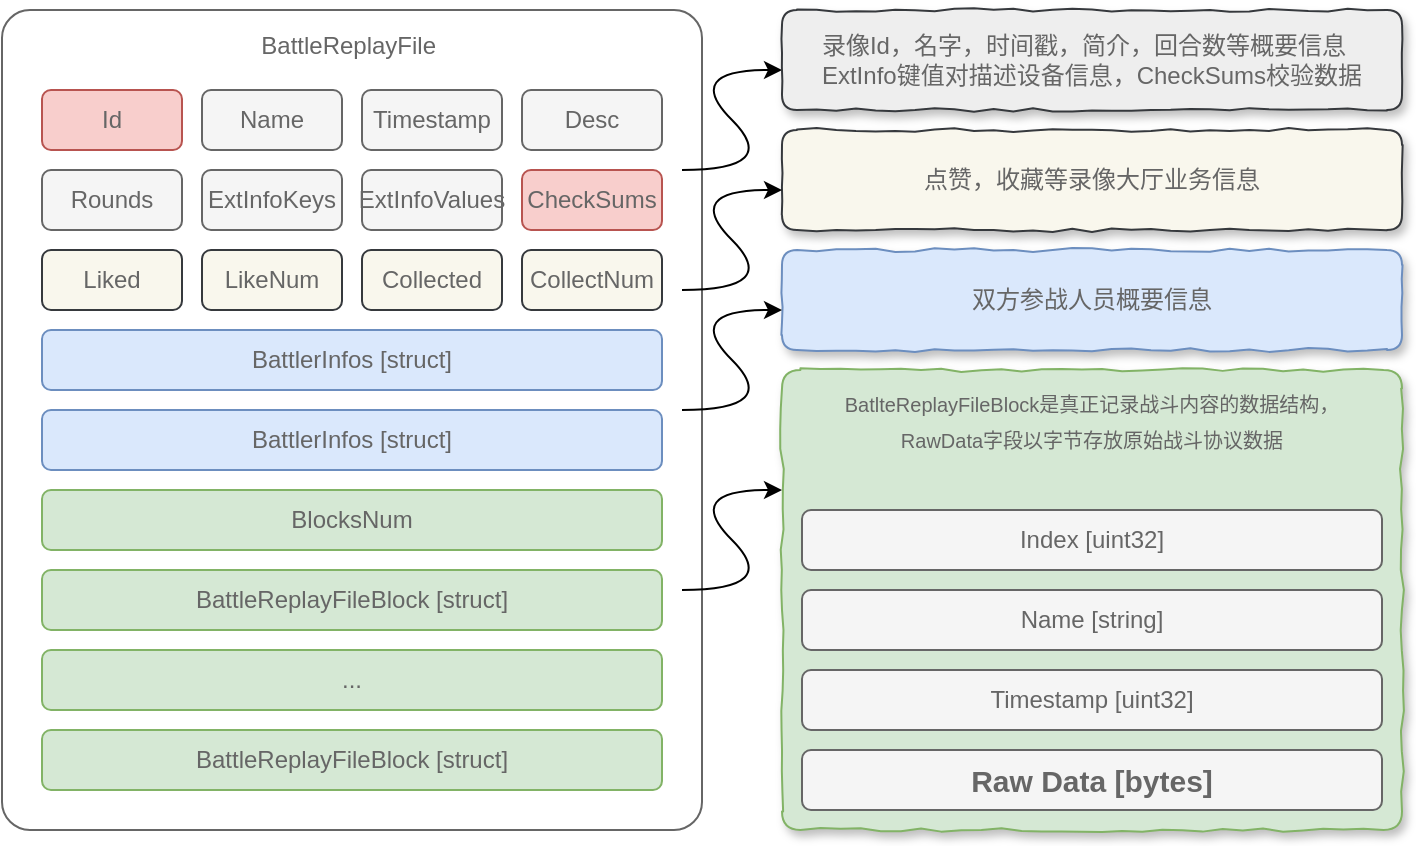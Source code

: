 <mxfile version="12.4.2" type="github" pages="1">
  <diagram id="aksjhuVw7HBsWx2L7Y8Z" name="第 1 页">
    <mxGraphModel dx="981" dy="548" grid="1" gridSize="10" guides="1" tooltips="1" connect="1" arrows="1" fold="1" page="1" pageScale="1" pageWidth="827" pageHeight="1169" math="0" shadow="0">
      <root>
        <mxCell id="0"/>
        <mxCell id="1" parent="0"/>
        <mxCell id="CsroSSViKWkw9e1dPLZ9-1" value="&lt;font color=&quot;#666666&quot;&gt;BattleReplayFile&amp;nbsp;&lt;br&gt;&lt;br&gt;&lt;br&gt;&lt;br&gt;&lt;br&gt;&lt;br&gt;&lt;br&gt;&lt;br&gt;&lt;br&gt;&lt;br&gt;&lt;br&gt;&lt;br&gt;&lt;br&gt;&lt;br&gt;&lt;br&gt;&lt;br&gt;&lt;br&gt;&lt;br&gt;&lt;br&gt;&lt;br&gt;&lt;br&gt;&lt;br&gt;&lt;br&gt;&lt;br&gt;&lt;br&gt;&lt;br&gt;&lt;br&gt;&lt;/font&gt;" style="rounded=1;whiteSpace=wrap;html=1;arcSize=4;fillColor=none;strokeColor=#666666;fontColor=#333333;" vertex="1" parent="1">
          <mxGeometry x="80" y="100" width="350" height="410" as="geometry"/>
        </mxCell>
        <mxCell id="CsroSSViKWkw9e1dPLZ9-2" value="&lt;font color=&quot;#666666&quot;&gt;Name&lt;/font&gt;" style="rounded=1;whiteSpace=wrap;html=1;fillColor=#f5f5f5;strokeColor=#666666;fontColor=#333333;" vertex="1" parent="1">
          <mxGeometry x="180" y="140" width="70" height="30" as="geometry"/>
        </mxCell>
        <mxCell id="CsroSSViKWkw9e1dPLZ9-3" value="&lt;font color=&quot;#666666&quot;&gt;ExtInfoKeys&lt;/font&gt;" style="rounded=1;whiteSpace=wrap;html=1;fillColor=#f5f5f5;strokeColor=#666666;fontColor=#333333;" vertex="1" parent="1">
          <mxGeometry x="180" y="180" width="70" height="30" as="geometry"/>
        </mxCell>
        <mxCell id="CsroSSViKWkw9e1dPLZ9-4" value="&lt;font color=&quot;#666666&quot;&gt;ExtInfoValues&lt;/font&gt;" style="rounded=1;whiteSpace=wrap;html=1;fillColor=#f5f5f5;strokeColor=#666666;fontColor=#333333;" vertex="1" parent="1">
          <mxGeometry x="260" y="180" width="70" height="30" as="geometry"/>
        </mxCell>
        <mxCell id="CsroSSViKWkw9e1dPLZ9-5" value="&lt;font color=&quot;#666666&quot;&gt;Id&lt;/font&gt;" style="rounded=1;whiteSpace=wrap;html=1;fillColor=#f8cecc;strokeColor=#b85450;" vertex="1" parent="1">
          <mxGeometry x="100" y="140" width="70" height="30" as="geometry"/>
        </mxCell>
        <mxCell id="CsroSSViKWkw9e1dPLZ9-7" value="&lt;font color=&quot;#666666&quot;&gt;BattlerInfos [struct]&lt;/font&gt;" style="rounded=1;whiteSpace=wrap;html=1;fillColor=#dae8fc;strokeColor=#6c8ebf;" vertex="1" parent="1">
          <mxGeometry x="100" y="260" width="310" height="30" as="geometry"/>
        </mxCell>
        <mxCell id="CsroSSViKWkw9e1dPLZ9-8" value="&lt;font color=&quot;#666666&quot;&gt;BlocksNum&lt;/font&gt;" style="rounded=1;whiteSpace=wrap;html=1;fillColor=#d5e8d4;strokeColor=#82b366;" vertex="1" parent="1">
          <mxGeometry x="100" y="340" width="310" height="30" as="geometry"/>
        </mxCell>
        <mxCell id="CsroSSViKWkw9e1dPLZ9-12" value="&lt;font color=&quot;#666666&quot; style=&quot;line-height: 120%&quot;&gt;&lt;sup&gt;BatlteReplayFileBlock是真正记录战斗内容的数据结构，&lt;br&gt;RawData字段以字节存放原始战斗协议数据&lt;/sup&gt;&lt;br&gt;&lt;br&gt;&lt;br&gt;&lt;br&gt;&lt;br&gt;&lt;br&gt;&lt;br&gt;&lt;br&gt;&lt;br&gt;&lt;br&gt;&lt;br&gt;&lt;br&gt;&lt;br&gt;&lt;/font&gt;" style="rounded=1;whiteSpace=wrap;html=1;arcSize=4;fillColor=#d5e8d4;strokeColor=#82b366;shadow=1;comic=1;" vertex="1" parent="1">
          <mxGeometry x="470" y="280" width="310" height="230" as="geometry"/>
        </mxCell>
        <mxCell id="CsroSSViKWkw9e1dPLZ9-13" value="&lt;font color=&quot;#666666&quot;&gt;Timestamp&lt;/font&gt;" style="rounded=1;whiteSpace=wrap;html=1;fillColor=#f5f5f5;strokeColor=#666666;fontColor=#333333;" vertex="1" parent="1">
          <mxGeometry x="260" y="140" width="70" height="30" as="geometry"/>
        </mxCell>
        <mxCell id="CsroSSViKWkw9e1dPLZ9-14" value="&lt;font color=&quot;#666666&quot;&gt;Desc&lt;/font&gt;" style="rounded=1;whiteSpace=wrap;html=1;fillColor=#f5f5f5;strokeColor=#666666;fontColor=#333333;" vertex="1" parent="1">
          <mxGeometry x="340" y="140" width="70" height="30" as="geometry"/>
        </mxCell>
        <mxCell id="CsroSSViKWkw9e1dPLZ9-15" value="&lt;font color=&quot;#666666&quot;&gt;Rounds&lt;/font&gt;" style="rounded=1;whiteSpace=wrap;html=1;fillColor=#f5f5f5;strokeColor=#666666;fontColor=#333333;" vertex="1" parent="1">
          <mxGeometry x="100" y="180" width="70" height="30" as="geometry"/>
        </mxCell>
        <mxCell id="CsroSSViKWkw9e1dPLZ9-16" value="&lt;font color=&quot;#666666&quot;&gt;CheckSums&lt;/font&gt;" style="rounded=1;whiteSpace=wrap;html=1;fillColor=#f8cecc;strokeColor=#b85450;" vertex="1" parent="1">
          <mxGeometry x="340" y="180" width="70" height="30" as="geometry"/>
        </mxCell>
        <mxCell id="CsroSSViKWkw9e1dPLZ9-19" value="" style="curved=1;endArrow=classic;html=1;" edge="1" parent="1">
          <mxGeometry width="50" height="50" relative="1" as="geometry">
            <mxPoint x="420" y="180" as="sourcePoint"/>
            <mxPoint x="470" y="130" as="targetPoint"/>
            <Array as="points">
              <mxPoint x="470" y="180"/>
              <mxPoint x="420" y="130"/>
            </Array>
          </mxGeometry>
        </mxCell>
        <mxCell id="CsroSSViKWkw9e1dPLZ9-20" value="&lt;div style=&quot;text-align: left&quot;&gt;&lt;span style=&quot;color: rgb(102 , 102 , 102)&quot;&gt;录像Id，名字，时间戳，简介，回合数等概要信息&lt;/span&gt;&lt;/div&gt;&lt;font color=&quot;#666666&quot;&gt;&lt;div style=&quot;text-align: left&quot;&gt;&lt;span&gt;ExtInfo键值对描述设备信息，CheckSums校验数据&lt;/span&gt;&lt;/div&gt;&lt;/font&gt;" style="text;html=1;align=center;verticalAlign=middle;whiteSpace=wrap;rounded=1;shadow=1;comic=1;glass=0;fillColor=#eeeeee;strokeColor=#36393d;" vertex="1" parent="1">
          <mxGeometry x="470" y="100" width="310" height="50" as="geometry"/>
        </mxCell>
        <mxCell id="CsroSSViKWkw9e1dPLZ9-22" value="&lt;font color=&quot;#666666&quot;&gt;点赞，收藏等录像大厅业务信息&lt;/font&gt;" style="text;html=1;align=center;verticalAlign=middle;whiteSpace=wrap;rounded=1;shadow=1;comic=1;glass=0;fillColor=#f9f7ed;strokeColor=#36393d;" vertex="1" parent="1">
          <mxGeometry x="470" y="160" width="310" height="50" as="geometry"/>
        </mxCell>
        <mxCell id="CsroSSViKWkw9e1dPLZ9-23" value="&lt;font color=&quot;#666666&quot;&gt;Liked&lt;/font&gt;" style="rounded=1;whiteSpace=wrap;html=1;fillColor=#f9f7ed;strokeColor=#36393d;" vertex="1" parent="1">
          <mxGeometry x="100" y="220" width="70" height="30" as="geometry"/>
        </mxCell>
        <mxCell id="CsroSSViKWkw9e1dPLZ9-24" value="&lt;font color=&quot;#666666&quot;&gt;LikeNum&lt;/font&gt;" style="rounded=1;whiteSpace=wrap;html=1;fillColor=#f9f7ed;strokeColor=#36393d;" vertex="1" parent="1">
          <mxGeometry x="180" y="220" width="70" height="30" as="geometry"/>
        </mxCell>
        <mxCell id="CsroSSViKWkw9e1dPLZ9-25" value="&lt;font color=&quot;#666666&quot;&gt;Collected&lt;/font&gt;" style="rounded=1;whiteSpace=wrap;html=1;fillColor=#f9f7ed;strokeColor=#36393d;" vertex="1" parent="1">
          <mxGeometry x="260" y="220" width="70" height="30" as="geometry"/>
        </mxCell>
        <mxCell id="CsroSSViKWkw9e1dPLZ9-26" value="&lt;font color=&quot;#666666&quot;&gt;CollectNum&lt;/font&gt;" style="rounded=1;whiteSpace=wrap;html=1;fillColor=#f9f7ed;strokeColor=#36393d;" vertex="1" parent="1">
          <mxGeometry x="340" y="220" width="70" height="30" as="geometry"/>
        </mxCell>
        <mxCell id="CsroSSViKWkw9e1dPLZ9-28" value="&lt;font color=&quot;#666666&quot;&gt;BattlerInfos [struct]&lt;/font&gt;" style="rounded=1;whiteSpace=wrap;html=1;fillColor=#dae8fc;strokeColor=#6c8ebf;" vertex="1" parent="1">
          <mxGeometry x="100" y="300" width="310" height="30" as="geometry"/>
        </mxCell>
        <mxCell id="CsroSSViKWkw9e1dPLZ9-29" value="" style="curved=1;endArrow=classic;html=1;" edge="1" parent="1">
          <mxGeometry width="50" height="50" relative="1" as="geometry">
            <mxPoint x="420" y="240" as="sourcePoint"/>
            <mxPoint x="470" y="190" as="targetPoint"/>
            <Array as="points">
              <mxPoint x="470" y="240"/>
              <mxPoint x="420" y="190"/>
            </Array>
          </mxGeometry>
        </mxCell>
        <mxCell id="CsroSSViKWkw9e1dPLZ9-30" value="&lt;font color=&quot;#666666&quot;&gt;双方参战人员概要信息&lt;/font&gt;" style="text;html=1;align=center;verticalAlign=middle;whiteSpace=wrap;rounded=1;shadow=1;comic=1;glass=0;fillColor=#dae8fc;strokeColor=#6c8ebf;" vertex="1" parent="1">
          <mxGeometry x="470" y="220" width="310" height="50" as="geometry"/>
        </mxCell>
        <mxCell id="CsroSSViKWkw9e1dPLZ9-31" value="" style="curved=1;endArrow=classic;html=1;" edge="1" parent="1">
          <mxGeometry width="50" height="50" relative="1" as="geometry">
            <mxPoint x="420" y="300" as="sourcePoint"/>
            <mxPoint x="470" y="250" as="targetPoint"/>
            <Array as="points">
              <mxPoint x="470" y="300"/>
              <mxPoint x="420" y="250"/>
            </Array>
          </mxGeometry>
        </mxCell>
        <mxCell id="CsroSSViKWkw9e1dPLZ9-32" value="&lt;font color=&quot;#666666&quot;&gt;Index [uint32]&lt;/font&gt;" style="rounded=1;whiteSpace=wrap;html=1;fillColor=#f5f5f5;strokeColor=#666666;comic=0;fontColor=#333333;" vertex="1" parent="1">
          <mxGeometry x="480" y="350" width="290" height="30" as="geometry"/>
        </mxCell>
        <mxCell id="CsroSSViKWkw9e1dPLZ9-33" value="&lt;font color=&quot;#666666&quot;&gt;Name [string]&lt;/font&gt;" style="rounded=1;whiteSpace=wrap;html=1;fillColor=#f5f5f5;strokeColor=#666666;comic=0;fontColor=#333333;" vertex="1" parent="1">
          <mxGeometry x="480" y="390" width="290" height="30" as="geometry"/>
        </mxCell>
        <mxCell id="CsroSSViKWkw9e1dPLZ9-34" value="&lt;font color=&quot;#666666&quot;&gt;Timestamp [uint32]&lt;/font&gt;" style="rounded=1;whiteSpace=wrap;html=1;fillColor=#f5f5f5;strokeColor=#666666;comic=0;fontColor=#333333;" vertex="1" parent="1">
          <mxGeometry x="480" y="430" width="290" height="30" as="geometry"/>
        </mxCell>
        <mxCell id="CsroSSViKWkw9e1dPLZ9-35" value="&lt;b&gt;&lt;font color=&quot;#666666&quot; style=&quot;font-size: 15px&quot;&gt;Raw Data [bytes]&lt;/font&gt;&lt;/b&gt;" style="rounded=1;whiteSpace=wrap;html=1;fillColor=#f5f5f5;strokeColor=#666666;comic=0;fontColor=#333333;" vertex="1" parent="1">
          <mxGeometry x="480" y="470" width="290" height="30" as="geometry"/>
        </mxCell>
        <mxCell id="CsroSSViKWkw9e1dPLZ9-36" value="&lt;font color=&quot;#666666&quot;&gt;BattleReplayFileBlock [struct]&lt;/font&gt;" style="rounded=1;whiteSpace=wrap;html=1;fillColor=#d5e8d4;strokeColor=#82b366;" vertex="1" parent="1">
          <mxGeometry x="100" y="380" width="310" height="30" as="geometry"/>
        </mxCell>
        <mxCell id="CsroSSViKWkw9e1dPLZ9-37" value="&lt;font color=&quot;#666666&quot;&gt;...&lt;/font&gt;" style="rounded=1;whiteSpace=wrap;html=1;fillColor=#d5e8d4;strokeColor=#82b366;" vertex="1" parent="1">
          <mxGeometry x="100" y="420" width="310" height="30" as="geometry"/>
        </mxCell>
        <mxCell id="CsroSSViKWkw9e1dPLZ9-38" value="&lt;font color=&quot;#666666&quot;&gt;BattleReplayFileBlock [struct]&lt;/font&gt;" style="rounded=1;whiteSpace=wrap;html=1;fillColor=#d5e8d4;strokeColor=#82b366;" vertex="1" parent="1">
          <mxGeometry x="100" y="460" width="310" height="30" as="geometry"/>
        </mxCell>
        <mxCell id="CsroSSViKWkw9e1dPLZ9-41" value="" style="curved=1;endArrow=classic;html=1;" edge="1" parent="1">
          <mxGeometry width="50" height="50" relative="1" as="geometry">
            <mxPoint x="420" y="390" as="sourcePoint"/>
            <mxPoint x="470" y="340" as="targetPoint"/>
            <Array as="points">
              <mxPoint x="470" y="390"/>
              <mxPoint x="420" y="340"/>
            </Array>
          </mxGeometry>
        </mxCell>
      </root>
    </mxGraphModel>
  </diagram>
</mxfile>
